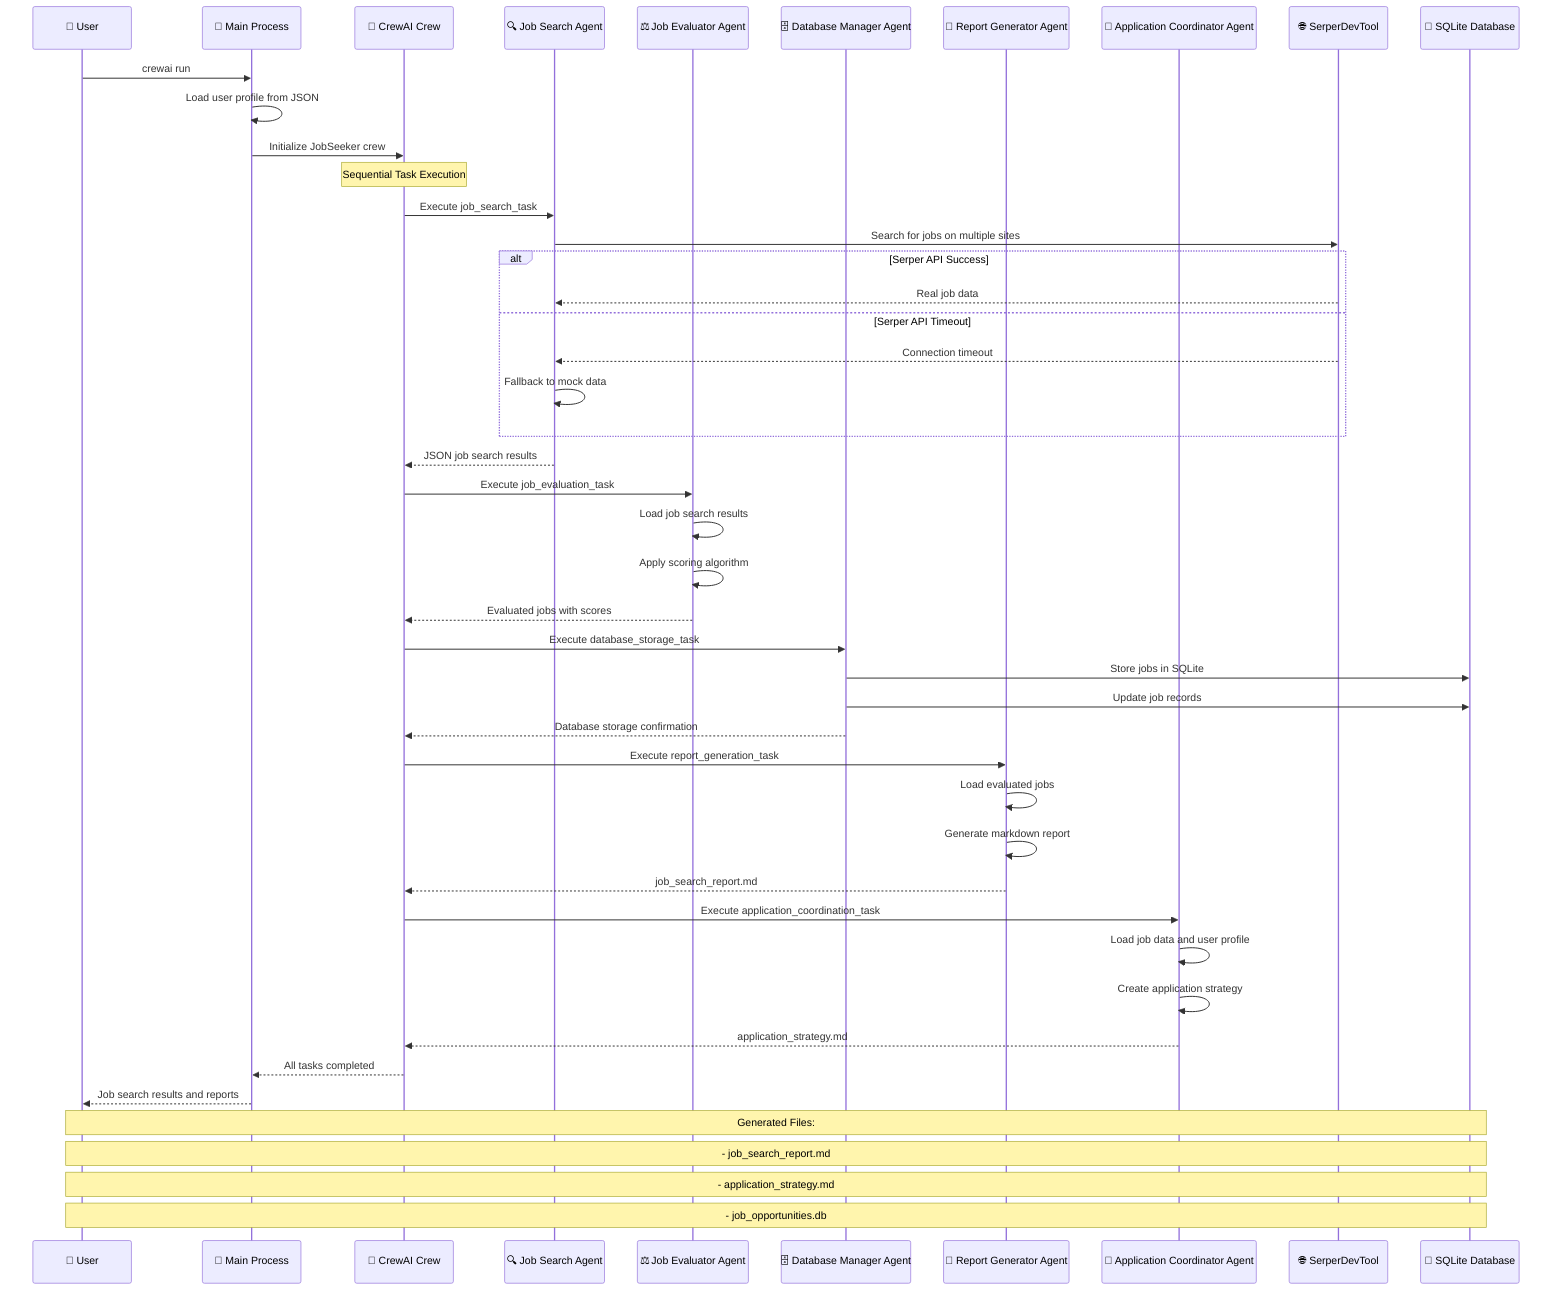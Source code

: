 sequenceDiagram
    participant User as 👤 User
    participant Main as 🚀 Main Process
    participant Crew as 🤖 CrewAI Crew
    participant JobSearch as 🔍 Job Search Agent
    participant JobEval as ⚖️ Job Evaluator Agent
    participant Database as 🗄️ Database Manager Agent
    participant ReportGen as 📄 Report Generator Agent
    participant AppCoord as 🎯 Application Coordinator Agent
    participant Serper as 🌐 SerperDevTool
    participant DB as 💾 SQLite Database

    User->>Main: crewai run
    Main->>Main: Load user profile from JSON
    Main->>Crew: Initialize JobSeeker crew
    
    Note over Crew: Sequential Task Execution
    
    Crew->>JobSearch: Execute job_search_task
    JobSearch->>Serper: Search for jobs on multiple sites
    alt Serper API Success
        Serper-->>JobSearch: Real job data
    else Serper API Timeout
        Serper-->>JobSearch: Connection timeout
        JobSearch->>JobSearch: Fallback to mock data
    end
    JobSearch-->>Crew: JSON job search results
    
    Crew->>JobEval: Execute job_evaluation_task
    JobEval->>JobEval: Load job search results
    JobEval->>JobEval: Apply scoring algorithm
    JobEval-->>Crew: Evaluated jobs with scores
    
    Crew->>Database: Execute database_storage_task
    Database->>DB: Store jobs in SQLite
    Database->>DB: Update job records
    Database-->>Crew: Database storage confirmation
    
    Crew->>ReportGen: Execute report_generation_task
    ReportGen->>ReportGen: Load evaluated jobs
    ReportGen->>ReportGen: Generate markdown report
    ReportGen-->>Crew: job_search_report.md
    
    Crew->>AppCoord: Execute application_coordination_task
    AppCoord->>AppCoord: Load job data and user profile
    AppCoord->>AppCoord: Create application strategy
    AppCoord-->>Crew: application_strategy.md
    
    Crew-->>Main: All tasks completed
    Main-->>User: Job search results and reports

    Note over User,DB: Generated Files:
    Note over User,DB: - job_search_report.md
    Note over User,DB: - application_strategy.md  
    Note over User,DB: - job_opportunities.db